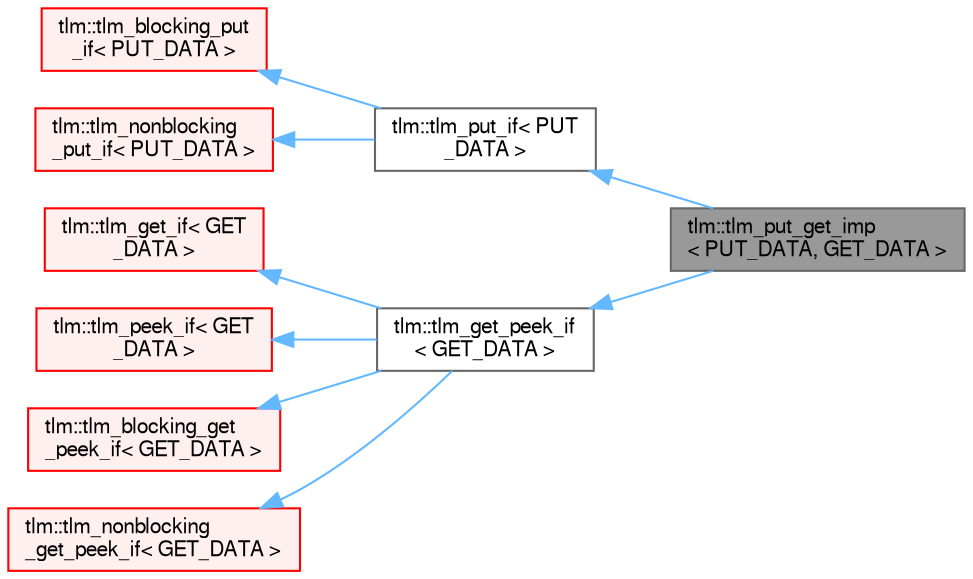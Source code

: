 digraph "tlm::tlm_put_get_imp&lt; PUT_DATA, GET_DATA &gt;"
{
 // LATEX_PDF_SIZE
  bgcolor="transparent";
  edge [fontname=FreeSans,fontsize=10,labelfontname=FreeSans,labelfontsize=10];
  node [fontname=FreeSans,fontsize=10,shape=box,height=0.2,width=0.4];
  rankdir="LR";
  Node1 [id="Node000001",label="tlm::tlm_put_get_imp\l\< PUT_DATA, GET_DATA \>",height=0.2,width=0.4,color="gray40", fillcolor="grey60", style="filled", fontcolor="black",tooltip=" "];
  Node2 -> Node1 [id="edge1_Node000001_Node000002",dir="back",color="steelblue1",style="solid",tooltip=" "];
  Node2 [id="Node000002",label="tlm::tlm_put_if\< PUT\l_DATA \>",height=0.2,width=0.4,color="gray40", fillcolor="white", style="filled",URL="$a01033.html",tooltip=" "];
  Node3 -> Node2 [id="edge2_Node000002_Node000003",dir="back",color="steelblue1",style="solid",tooltip=" "];
  Node3 [id="Node000003",label="tlm::tlm_blocking_put\l_if\< PUT_DATA \>",height=0.2,width=0.4,color="red", fillcolor="#FFF0F0", style="filled",URL="$a01017.html",tooltip=" "];
  Node5 -> Node2 [id="edge3_Node000002_Node000005",dir="back",color="steelblue1",style="solid",tooltip=" "];
  Node5 [id="Node000005",label="tlm::tlm_nonblocking\l_put_if\< PUT_DATA \>",height=0.2,width=0.4,color="red", fillcolor="#FFF0F0", style="filled",URL="$a01025.html",tooltip=" "];
  Node6 -> Node1 [id="edge4_Node000001_Node000006",dir="back",color="steelblue1",style="solid",tooltip=" "];
  Node6 [id="Node000006",label="tlm::tlm_get_peek_if\l\< GET_DATA \>",height=0.2,width=0.4,color="gray40", fillcolor="white", style="filled",URL="$a01057.html",tooltip=" "];
  Node7 -> Node6 [id="edge5_Node000006_Node000007",dir="back",color="steelblue1",style="solid",tooltip=" "];
  Node7 [id="Node000007",label="tlm::tlm_get_if\< GET\l_DATA \>",height=0.2,width=0.4,color="red", fillcolor="#FFF0F0", style="filled",URL="$a01029.html",tooltip=" "];
  Node10 -> Node6 [id="edge6_Node000006_Node000010",dir="back",color="steelblue1",style="solid",tooltip=" "];
  Node10 [id="Node000010",label="tlm::tlm_peek_if\< GET\l_DATA \>",height=0.2,width=0.4,color="red", fillcolor="#FFF0F0", style="filled",URL="$a01045.html",tooltip=" "];
  Node13 -> Node6 [id="edge7_Node000006_Node000013",dir="back",color="steelblue1",style="solid",tooltip=" "];
  Node13 [id="Node000013",label="tlm::tlm_blocking_get\l_peek_if\< GET_DATA \>",height=0.2,width=0.4,color="red", fillcolor="#FFF0F0", style="filled",URL="$a01049.html",tooltip=" "];
  Node14 -> Node6 [id="edge8_Node000006_Node000014",dir="back",color="steelblue1",style="solid",tooltip=" "];
  Node14 [id="Node000014",label="tlm::tlm_nonblocking\l_get_peek_if\< GET_DATA \>",height=0.2,width=0.4,color="red", fillcolor="#FFF0F0", style="filled",URL="$a01053.html",tooltip=" "];
}
